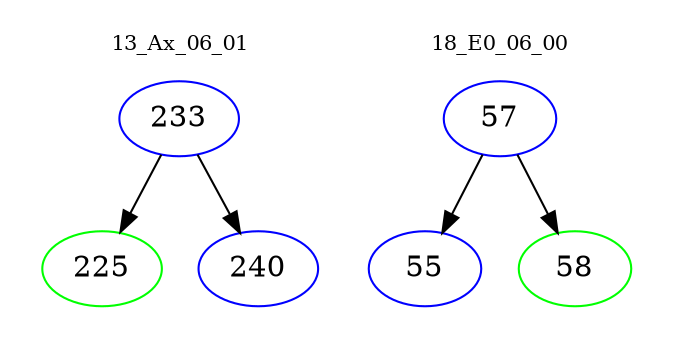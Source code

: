 digraph{
subgraph cluster_0 {
color = white
label = "13_Ax_06_01";
fontsize=10;
T0_233 [label="233", color="blue"]
T0_233 -> T0_225 [color="black"]
T0_225 [label="225", color="green"]
T0_233 -> T0_240 [color="black"]
T0_240 [label="240", color="blue"]
}
subgraph cluster_1 {
color = white
label = "18_E0_06_00";
fontsize=10;
T1_57 [label="57", color="blue"]
T1_57 -> T1_55 [color="black"]
T1_55 [label="55", color="blue"]
T1_57 -> T1_58 [color="black"]
T1_58 [label="58", color="green"]
}
}
